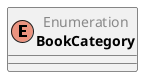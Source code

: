 {
  "sha1": "qqrlnbqesuwmx0lv6wk2kelmsvgedfu",
  "insertion": {
    "when": "2024-06-04T17:28:42.809Z",
    "user": "plantuml@gmail.com"
  }
}
@startuml
skinparam classFontStyle bold
enum BookCategory as "<color:#888888><plain>Enumeration</plain></color>\nBookCategory"
@enduml
